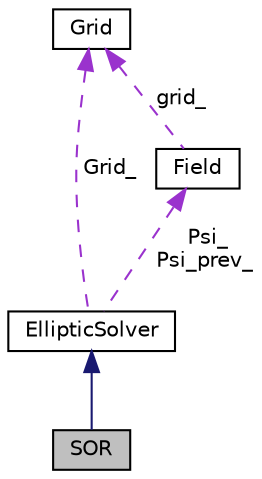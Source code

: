digraph "SOR"
{
  edge [fontname="Helvetica",fontsize="10",labelfontname="Helvetica",labelfontsize="10"];
  node [fontname="Helvetica",fontsize="10",shape=record];
  Node1 [label="SOR",height=0.2,width=0.4,color="black", fillcolor="grey75", style="filled", fontcolor="black"];
  Node2 -> Node1 [dir="back",color="midnightblue",fontsize="10",style="solid",fontname="Helvetica"];
  Node2 [label="EllipticSolver",height=0.2,width=0.4,color="black", fillcolor="white", style="filled",URL="$class_elliptic_solver.html",tooltip="mountain lion, puma, or catamount, is a large "];
  Node3 -> Node2 [dir="back",color="darkorchid3",fontsize="10",style="dashed",label=" Grid_" ,fontname="Helvetica"];
  Node3 [label="Grid",height=0.2,width=0.4,color="black", fillcolor="white", style="filled",URL="$class_grid.html",tooltip="Stores information about the solution grid. "];
  Node4 -> Node2 [dir="back",color="darkorchid3",fontsize="10",style="dashed",label=" Psi_\nPsi_prev_" ,fontname="Helvetica"];
  Node4 [label="Field",height=0.2,width=0.4,color="black", fillcolor="white", style="filled",URL="$class_field.html",tooltip="Container for 2d data and grid used in the solver. "];
  Node3 -> Node4 [dir="back",color="darkorchid3",fontsize="10",style="dashed",label=" grid_" ,fontname="Helvetica"];
}
